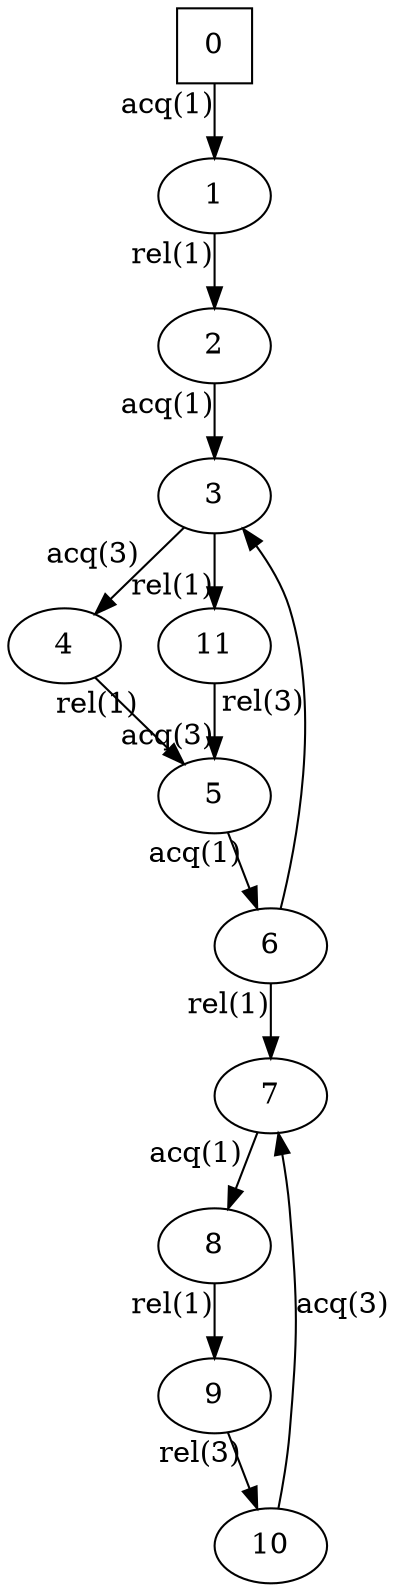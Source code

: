 digraph auto_0{
0[shape=square];
1;
2;
3;
4;
5;
6;
7;
8;
9;
10;
11;
1 -> 2[xlabel="rel(1)"];
10 -> 7[xlabel="acq(3)"];
2 -> 3[xlabel="acq(1)"];
9 -> 10[xlabel="rel(3)"];
7 -> 8[xlabel="acq(1)"];
3 -> 4[xlabel="acq(3)"];
3 -> 11[xlabel="rel(1)"];
8 -> 9[xlabel="rel(1)"];
4 -> 5[xlabel="rel(1)"];
5 -> 6[xlabel="acq(1)"];
0 -> 1[xlabel="acq(1)"];
6 -> 7[xlabel="rel(1)"];
6 -> 3[xlabel="rel(3)"];
11 -> 5[xlabel="acq(3)"];
}
